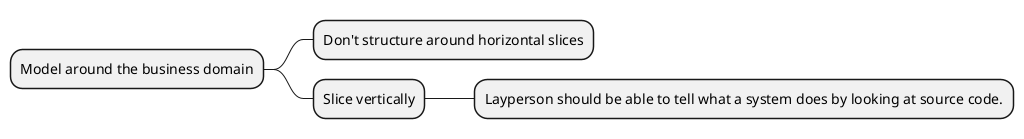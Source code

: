 
@startmindmap

+ Model around the business domain
++ Don't structure around horizontal slices
++ Slice vertically
+++ Layperson should be able to tell what a system does by looking at source code.


@endmindmap
